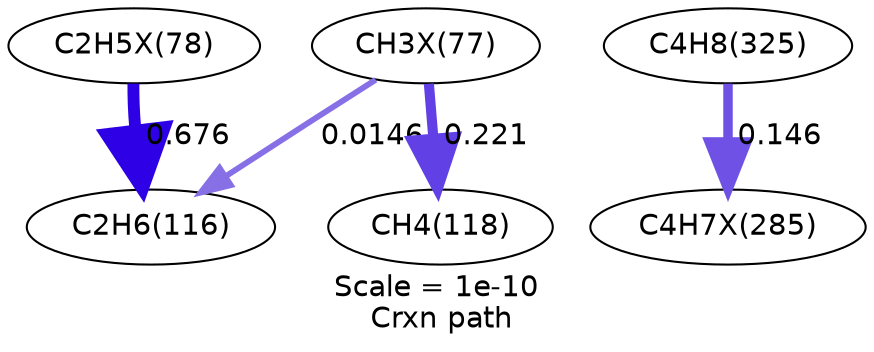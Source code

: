 digraph reaction_paths {
center=1;
s19 -> s11[fontname="Helvetica", style="setlinewidth(5.7)", arrowsize=2.85, color="0.7, 1.18, 0.9"
, label=" 0.676"];
s18 -> s11[fontname="Helvetica", style="setlinewidth(2.81)", arrowsize=1.4, color="0.7, 0.515, 0.9"
, label=" 0.0146"];
s18 -> s12[fontname="Helvetica", style="setlinewidth(4.86)", arrowsize=2.43, color="0.7, 0.721, 0.9"
, label=" 0.221"];
s14 -> s29[fontname="Helvetica", style="setlinewidth(4.55)", arrowsize=2.27, color="0.7, 0.646, 0.9"
, label=" 0.146"];
s11 [ fontname="Helvetica", label="C2H6(116)"];
s12 [ fontname="Helvetica", label="CH4(118)"];
s14 [ fontname="Helvetica", label="C4H8(325)"];
s18 [ fontname="Helvetica", label="CH3X(77)"];
s19 [ fontname="Helvetica", label="C2H5X(78)"];
s29 [ fontname="Helvetica", label="C4H7X(285)"];
 label = "Scale = 1e-10\l Crxn path";
 fontname = "Helvetica";
}
